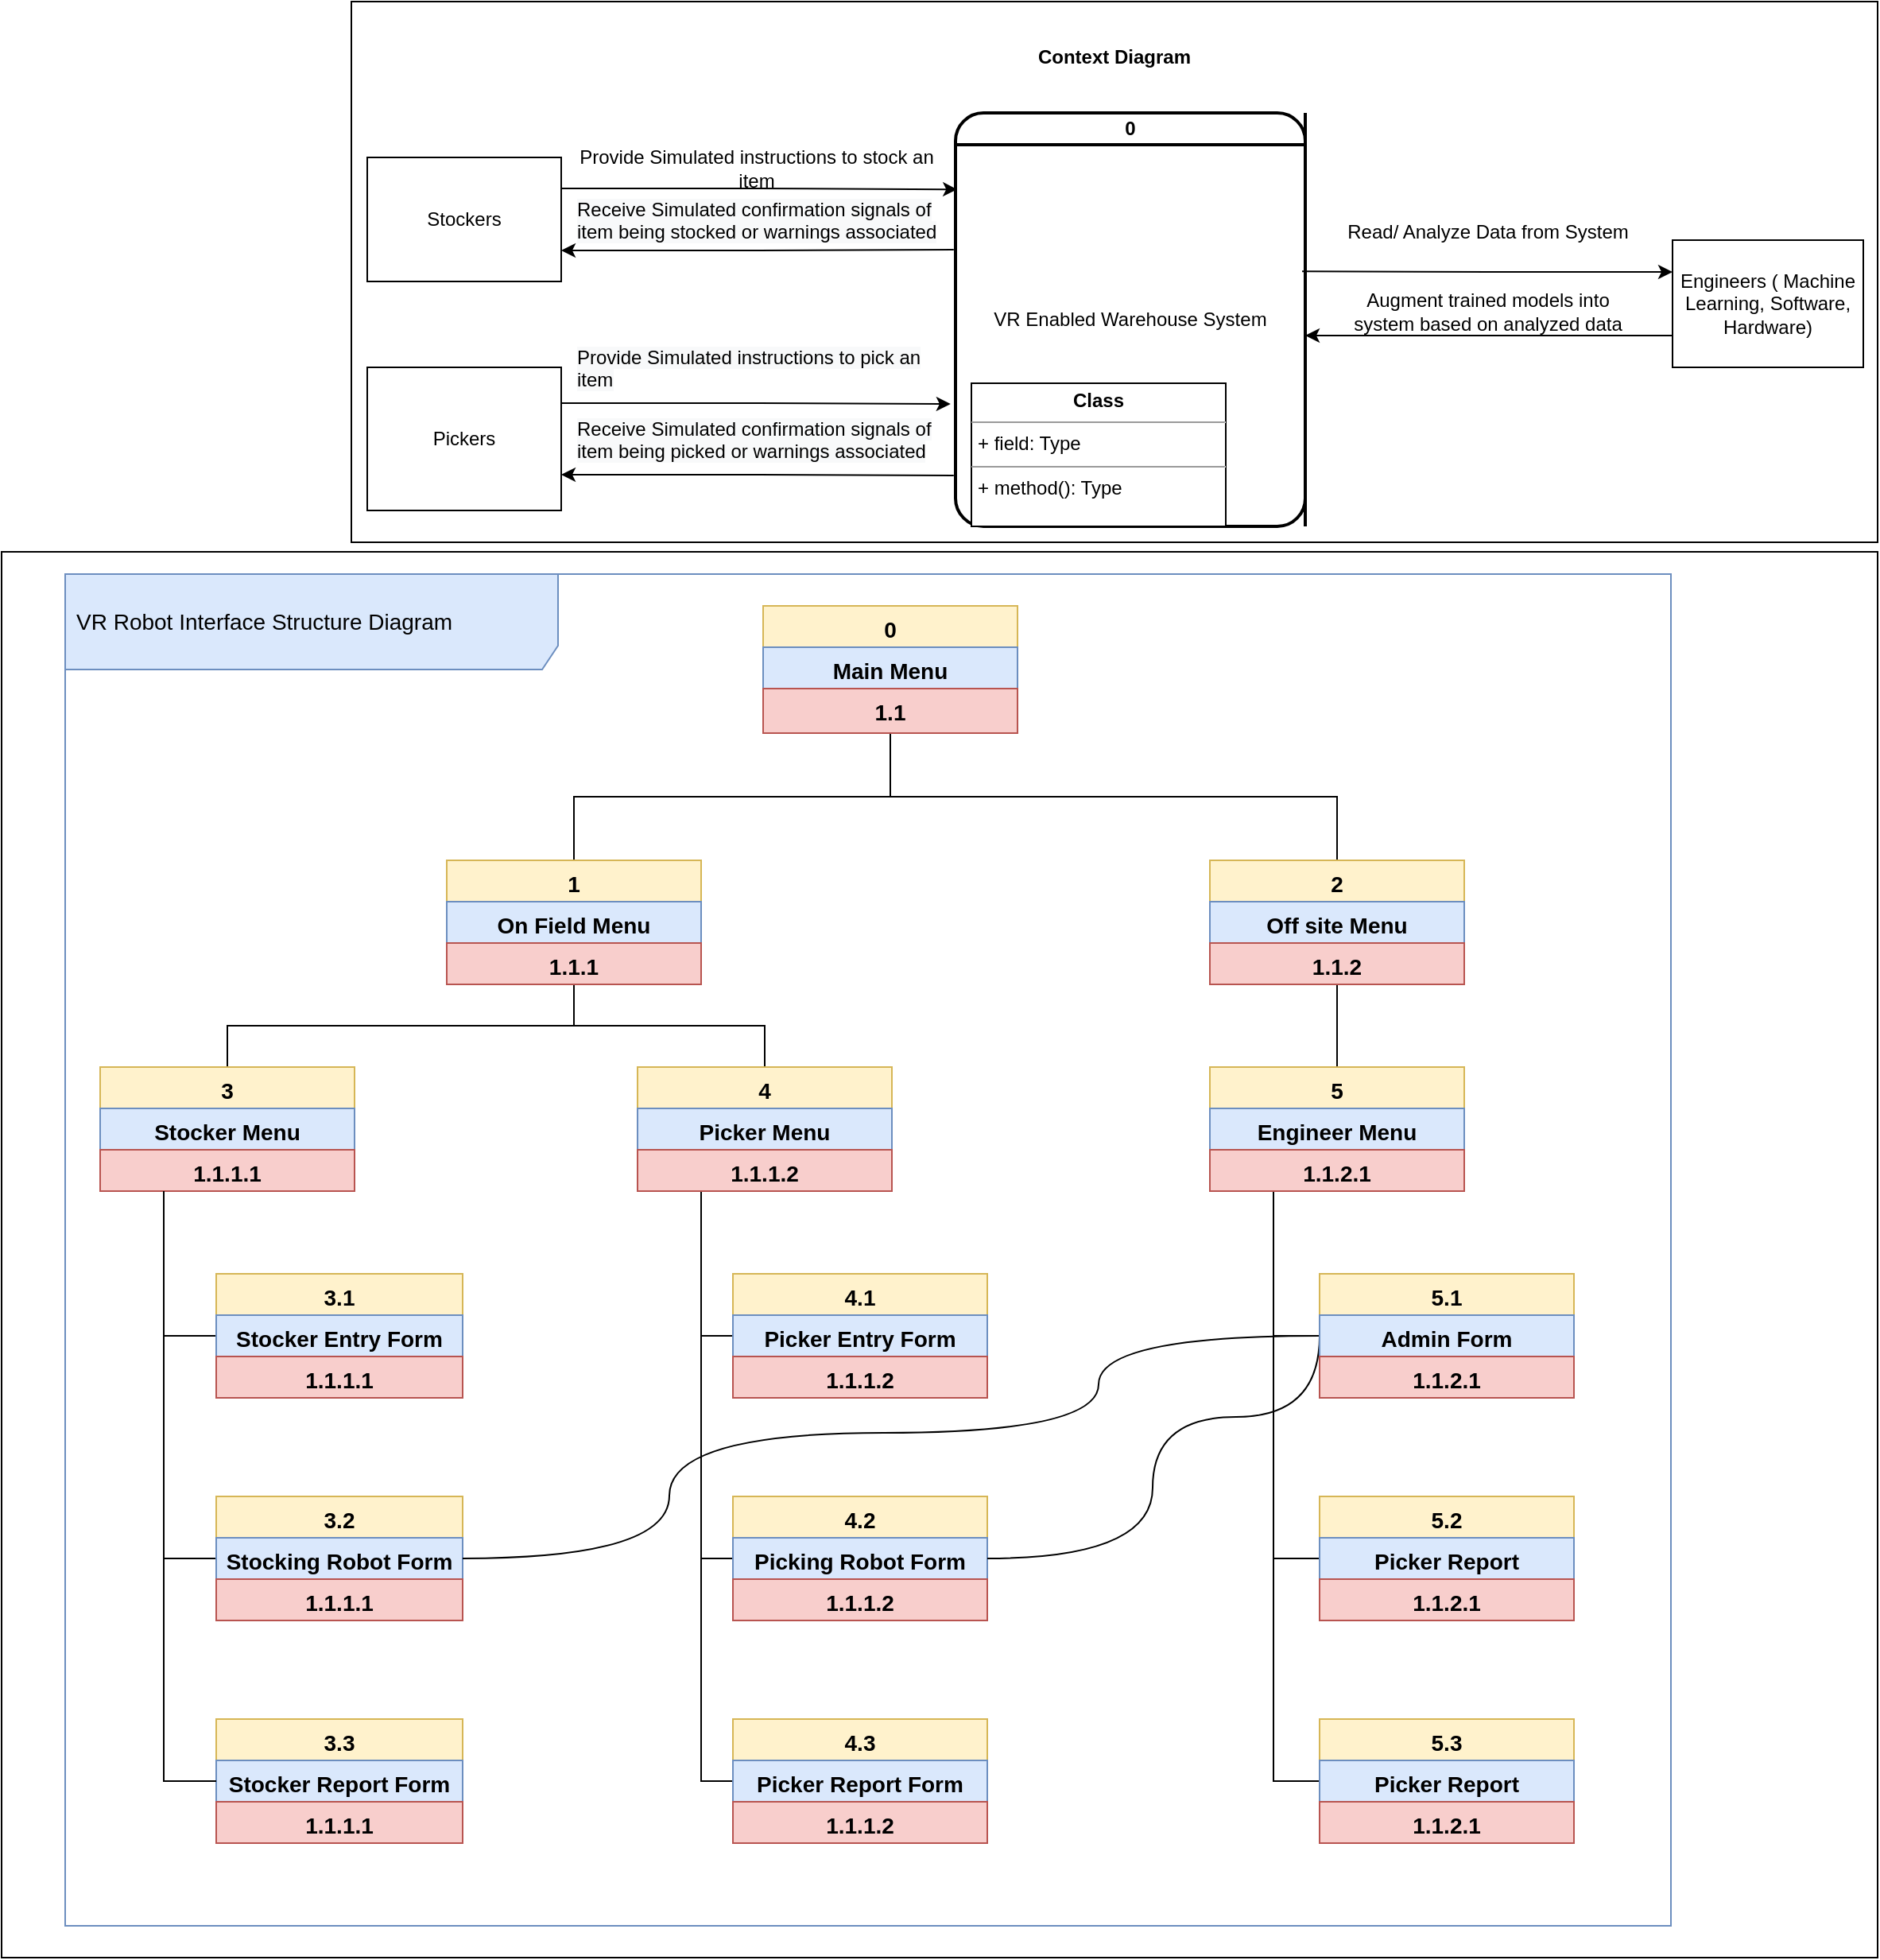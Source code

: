 <mxfile version="20.5.3" type="github"><diagram id="Y58feF9NiKn9q3jyGC69" name="Page-1"><mxGraphModel dx="1454" dy="860" grid="1" gridSize="10" guides="1" tooltips="1" connect="1" arrows="1" fold="1" page="1" pageScale="1" pageWidth="850" pageHeight="1100" math="0" shadow="0"><root><mxCell id="0"/><mxCell id="1" parent="0"/><mxCell id="AcUxxGzhD4Lp_wX5eq2R-103" value="" style="rounded=0;whiteSpace=wrap;html=1;shadow=0;sketch=0;fillStyle=solid;fontSize=14;" vertex="1" parent="1"><mxGeometry x="70" y="446" width="1180" height="884" as="geometry"/></mxCell><mxCell id="FPvvSAWPbxkB6_A0zDMT-31" value="" style="rounded=0;whiteSpace=wrap;html=1;" parent="1" vertex="1"><mxGeometry x="290" y="100" width="960" height="340" as="geometry"/></mxCell><mxCell id="FPvvSAWPbxkB6_A0zDMT-2" value="VR Enabled Warehouse System" style="shape=internalStorage;whiteSpace=wrap;html=1;dx=220;dy=20;rounded=1;arcSize=8;strokeWidth=2;" parent="1" vertex="1"><mxGeometry x="670" y="170" width="220" height="260" as="geometry"/></mxCell><mxCell id="FPvvSAWPbxkB6_A0zDMT-3" value="&lt;b&gt;0&lt;/b&gt;" style="text;html=1;strokeColor=none;fillColor=none;align=center;verticalAlign=middle;whiteSpace=wrap;rounded=0;" parent="1" vertex="1"><mxGeometry x="750" y="170" width="60" height="20" as="geometry"/></mxCell><mxCell id="FPvvSAWPbxkB6_A0zDMT-15" style="edgeStyle=orthogonalEdgeStyle;rounded=0;orthogonalLoop=1;jettySize=auto;html=1;exitX=1;exitY=0.25;exitDx=0;exitDy=0;entryX=0.005;entryY=0.185;entryDx=0;entryDy=0;entryPerimeter=0;" parent="1" source="FPvvSAWPbxkB6_A0zDMT-4" target="FPvvSAWPbxkB6_A0zDMT-2" edge="1"><mxGeometry relative="1" as="geometry"/></mxCell><mxCell id="FPvvSAWPbxkB6_A0zDMT-16" style="edgeStyle=orthogonalEdgeStyle;rounded=0;orthogonalLoop=1;jettySize=auto;html=1;exitX=1;exitY=0.75;exitDx=0;exitDy=0;entryX=-0.005;entryY=0.331;entryDx=0;entryDy=0;entryPerimeter=0;startArrow=classic;startFill=1;endArrow=none;endFill=0;" parent="1" source="FPvvSAWPbxkB6_A0zDMT-4" target="FPvvSAWPbxkB6_A0zDMT-2" edge="1"><mxGeometry relative="1" as="geometry"/></mxCell><mxCell id="FPvvSAWPbxkB6_A0zDMT-4" value="Stockers" style="rounded=0;whiteSpace=wrap;html=1;" parent="1" vertex="1"><mxGeometry x="300" y="198" width="122" height="78" as="geometry"/></mxCell><mxCell id="FPvvSAWPbxkB6_A0zDMT-17" style="edgeStyle=orthogonalEdgeStyle;rounded=0;orthogonalLoop=1;jettySize=auto;html=1;exitX=1;exitY=0.25;exitDx=0;exitDy=0;entryX=-0.014;entryY=0.704;entryDx=0;entryDy=0;entryPerimeter=0;" parent="1" source="FPvvSAWPbxkB6_A0zDMT-5" target="FPvvSAWPbxkB6_A0zDMT-2" edge="1"><mxGeometry relative="1" as="geometry"/></mxCell><mxCell id="FPvvSAWPbxkB6_A0zDMT-18" style="edgeStyle=orthogonalEdgeStyle;rounded=0;orthogonalLoop=1;jettySize=auto;html=1;exitX=1;exitY=0.75;exitDx=0;exitDy=0;entryX=-0.005;entryY=0.877;entryDx=0;entryDy=0;entryPerimeter=0;startArrow=classic;startFill=1;endArrow=none;endFill=0;" parent="1" source="FPvvSAWPbxkB6_A0zDMT-5" target="FPvvSAWPbxkB6_A0zDMT-2" edge="1"><mxGeometry relative="1" as="geometry"/></mxCell><mxCell id="FPvvSAWPbxkB6_A0zDMT-5" value="Pickers" style="rounded=0;whiteSpace=wrap;html=1;" parent="1" vertex="1"><mxGeometry x="300" y="330" width="122" height="90" as="geometry"/></mxCell><mxCell id="FPvvSAWPbxkB6_A0zDMT-19" style="edgeStyle=orthogonalEdgeStyle;rounded=0;orthogonalLoop=1;jettySize=auto;html=1;exitX=0;exitY=0.25;exitDx=0;exitDy=0;entryX=0.991;entryY=0.383;entryDx=0;entryDy=0;entryPerimeter=0;startArrow=classic;startFill=1;endArrow=none;endFill=0;" parent="1" source="FPvvSAWPbxkB6_A0zDMT-6" target="FPvvSAWPbxkB6_A0zDMT-2" edge="1"><mxGeometry relative="1" as="geometry"/></mxCell><mxCell id="FPvvSAWPbxkB6_A0zDMT-20" style="edgeStyle=orthogonalEdgeStyle;rounded=0;orthogonalLoop=1;jettySize=auto;html=1;exitX=0;exitY=0.75;exitDx=0;exitDy=0;startArrow=none;startFill=0;endArrow=classic;endFill=1;" parent="1" source="FPvvSAWPbxkB6_A0zDMT-6" edge="1"><mxGeometry relative="1" as="geometry"><mxPoint x="890" y="310" as="targetPoint"/></mxGeometry></mxCell><mxCell id="FPvvSAWPbxkB6_A0zDMT-6" value="Engineers ( Machine Learning, Software, Hardware)" style="rounded=0;whiteSpace=wrap;html=1;" parent="1" vertex="1"><mxGeometry x="1121" y="250" width="120" height="80" as="geometry"/></mxCell><mxCell id="FPvvSAWPbxkB6_A0zDMT-21" value="Provide Simulated instructions to stock an item" style="text;html=1;strokeColor=none;fillColor=none;align=center;verticalAlign=middle;whiteSpace=wrap;rounded=0;" parent="1" vertex="1"><mxGeometry x="420" y="190" width="250" height="30" as="geometry"/></mxCell><mxCell id="FPvvSAWPbxkB6_A0zDMT-24" value="&lt;meta charset=&quot;utf-8&quot;&gt;&lt;span style=&quot;color: rgb(0, 0, 0); font-family: helvetica; font-size: 12px; font-style: normal; font-weight: 400; letter-spacing: normal; text-align: center; text-indent: 0px; text-transform: none; word-spacing: 0px; background-color: rgb(248, 249, 250); display: inline; float: none;&quot;&gt;Receive Simulated confirmation signals of item being stocked or warnings associated&lt;/span&gt;" style="text;whiteSpace=wrap;html=1;" parent="1" vertex="1"><mxGeometry x="430" y="217" width="240" height="40" as="geometry"/></mxCell><mxCell id="FPvvSAWPbxkB6_A0zDMT-25" value="&lt;span style=&quot;color: rgb(0 , 0 , 0) ; font-family: &amp;#34;helvetica&amp;#34; ; font-size: 12px ; font-style: normal ; font-weight: 400 ; letter-spacing: normal ; text-align: center ; text-indent: 0px ; text-transform: none ; word-spacing: 0px ; background-color: rgb(248 , 249 , 250) ; display: inline ; float: none&quot;&gt;Provide Simulated instructions to pick an item&lt;/span&gt;" style="text;whiteSpace=wrap;html=1;" parent="1" vertex="1"><mxGeometry x="430" y="310" width="230" height="30" as="geometry"/></mxCell><mxCell id="FPvvSAWPbxkB6_A0zDMT-26" value="&lt;span style=&quot;color: rgb(0 , 0 , 0) ; font-family: &amp;#34;helvetica&amp;#34; ; font-size: 12px ; font-style: normal ; font-weight: 400 ; letter-spacing: normal ; text-align: center ; text-indent: 0px ; text-transform: none ; word-spacing: 0px ; background-color: rgb(248 , 249 , 250) ; display: inline ; float: none&quot;&gt;Receive Simulated confirmation signals of item being picked or warnings associated&lt;/span&gt;" style="text;whiteSpace=wrap;html=1;" parent="1" vertex="1"><mxGeometry x="430" y="355" width="240" height="40" as="geometry"/></mxCell><mxCell id="FPvvSAWPbxkB6_A0zDMT-27" value="Read/ Analyze Data from System" style="text;html=1;strokeColor=none;fillColor=none;align=center;verticalAlign=middle;whiteSpace=wrap;rounded=0;" parent="1" vertex="1"><mxGeometry x="900" y="230" width="210" height="30" as="geometry"/></mxCell><mxCell id="FPvvSAWPbxkB6_A0zDMT-30" value="&lt;span&gt;Augment trained models into system based on analyzed data&lt;/span&gt;" style="text;html=1;strokeColor=none;fillColor=none;align=center;verticalAlign=middle;whiteSpace=wrap;rounded=0;" parent="1" vertex="1"><mxGeometry x="910" y="280" width="190" height="30" as="geometry"/></mxCell><mxCell id="FPvvSAWPbxkB6_A0zDMT-32" value="&lt;b&gt;Context Diagram&lt;/b&gt;" style="text;html=1;strokeColor=none;fillColor=none;align=center;verticalAlign=middle;whiteSpace=wrap;rounded=0;" parent="1" vertex="1"><mxGeometry x="705" y="120" width="130" height="30" as="geometry"/></mxCell><mxCell id="AcUxxGzhD4Lp_wX5eq2R-2" value="&lt;p style=&quot;margin:0px;margin-top:4px;text-align:center;&quot;&gt;&lt;b&gt;Class&lt;/b&gt;&lt;/p&gt;&lt;hr size=&quot;1&quot;/&gt;&lt;p style=&quot;margin:0px;margin-left:4px;&quot;&gt;+ field: Type&lt;/p&gt;&lt;hr size=&quot;1&quot;/&gt;&lt;p style=&quot;margin:0px;margin-left:4px;&quot;&gt;+ method(): Type&lt;/p&gt;" style="verticalAlign=top;align=left;overflow=fill;fontSize=12;fontFamily=Helvetica;html=1;" vertex="1" parent="1"><mxGeometry x="680" y="340" width="160" height="90" as="geometry"/></mxCell><mxCell id="AcUxxGzhD4Lp_wX5eq2R-55" style="edgeStyle=orthogonalEdgeStyle;rounded=0;orthogonalLoop=1;jettySize=auto;html=1;exitX=0.5;exitY=1;exitDx=0;exitDy=0;entryX=0.5;entryY=0;entryDx=0;entryDy=0;fontSize=14;endArrow=none;endFill=0;" edge="1" parent="1" source="AcUxxGzhD4Lp_wX5eq2R-26" target="AcUxxGzhD4Lp_wX5eq2R-39"><mxGeometry relative="1" as="geometry"/></mxCell><mxCell id="AcUxxGzhD4Lp_wX5eq2R-56" style="edgeStyle=orthogonalEdgeStyle;rounded=0;orthogonalLoop=1;jettySize=auto;html=1;exitX=0.5;exitY=1;exitDx=0;exitDy=0;entryX=0.5;entryY=0;entryDx=0;entryDy=0;fontSize=14;endArrow=none;endFill=0;" edge="1" parent="1" source="AcUxxGzhD4Lp_wX5eq2R-26" target="AcUxxGzhD4Lp_wX5eq2R-36"><mxGeometry relative="1" as="geometry"/></mxCell><mxCell id="AcUxxGzhD4Lp_wX5eq2R-26" value="0" style="swimlane;fontStyle=1;align=center;verticalAlign=top;childLayout=stackLayout;horizontal=1;startSize=26;horizontalStack=0;resizeParent=1;resizeParentMax=0;resizeLast=0;collapsible=1;marginBottom=0;fontSize=14;fillColor=#fff2cc;strokeColor=#d6b656;" vertex="1" parent="1"><mxGeometry x="549" y="480" width="160" height="80" as="geometry"/></mxCell><mxCell id="AcUxxGzhD4Lp_wX5eq2R-27" value="Main Menu" style="text;strokeColor=#6c8ebf;fillColor=#dae8fc;align=center;verticalAlign=top;spacingLeft=4;spacingRight=4;overflow=hidden;rotatable=0;points=[[0,0.5],[1,0.5]];portConstraint=eastwest;fontSize=14;fontStyle=1" vertex="1" parent="AcUxxGzhD4Lp_wX5eq2R-26"><mxGeometry y="26" width="160" height="26" as="geometry"/></mxCell><mxCell id="AcUxxGzhD4Lp_wX5eq2R-29" value="1.1" style="text;strokeColor=#b85450;fillColor=#f8cecc;align=center;verticalAlign=top;spacingLeft=4;spacingRight=4;overflow=hidden;rotatable=0;points=[[0,0.5],[1,0.5]];portConstraint=eastwest;fontSize=14;fontStyle=1" vertex="1" parent="AcUxxGzhD4Lp_wX5eq2R-26"><mxGeometry y="52" width="160" height="28" as="geometry"/></mxCell><mxCell id="AcUxxGzhD4Lp_wX5eq2R-59" style="edgeStyle=orthogonalEdgeStyle;rounded=0;orthogonalLoop=1;jettySize=auto;html=1;exitX=0.5;exitY=1;exitDx=0;exitDy=0;fontSize=14;endArrow=none;endFill=0;" edge="1" parent="1" source="AcUxxGzhD4Lp_wX5eq2R-36" target="AcUxxGzhD4Lp_wX5eq2R-52"><mxGeometry relative="1" as="geometry"/></mxCell><mxCell id="AcUxxGzhD4Lp_wX5eq2R-36" value="2" style="swimlane;fontStyle=1;align=center;verticalAlign=top;childLayout=stackLayout;horizontal=1;startSize=26;horizontalStack=0;resizeParent=1;resizeParentMax=0;resizeLast=0;collapsible=1;marginBottom=0;fontSize=14;fillColor=#fff2cc;strokeColor=#d6b656;" vertex="1" parent="1"><mxGeometry x="830" y="640" width="160" height="78" as="geometry"/></mxCell><mxCell id="AcUxxGzhD4Lp_wX5eq2R-37" value="Off site Menu" style="text;strokeColor=#6c8ebf;fillColor=#dae8fc;align=center;verticalAlign=top;spacingLeft=4;spacingRight=4;overflow=hidden;rotatable=0;points=[[0,0.5],[1,0.5]];portConstraint=eastwest;fontSize=14;fontStyle=1" vertex="1" parent="AcUxxGzhD4Lp_wX5eq2R-36"><mxGeometry y="26" width="160" height="26" as="geometry"/></mxCell><mxCell id="AcUxxGzhD4Lp_wX5eq2R-38" value="1.1.2" style="text;strokeColor=#b85450;fillColor=#f8cecc;align=center;verticalAlign=top;spacingLeft=4;spacingRight=4;overflow=hidden;rotatable=0;points=[[0,0.5],[1,0.5]];portConstraint=eastwest;fontSize=14;fontStyle=1" vertex="1" parent="AcUxxGzhD4Lp_wX5eq2R-36"><mxGeometry y="52" width="160" height="26" as="geometry"/></mxCell><mxCell id="AcUxxGzhD4Lp_wX5eq2R-57" style="edgeStyle=orthogonalEdgeStyle;rounded=0;orthogonalLoop=1;jettySize=auto;html=1;exitX=0.5;exitY=1;exitDx=0;exitDy=0;entryX=0.5;entryY=0;entryDx=0;entryDy=0;fontSize=14;endArrow=none;endFill=0;" edge="1" parent="1" source="AcUxxGzhD4Lp_wX5eq2R-39" target="AcUxxGzhD4Lp_wX5eq2R-45"><mxGeometry relative="1" as="geometry"/></mxCell><mxCell id="AcUxxGzhD4Lp_wX5eq2R-58" style="edgeStyle=orthogonalEdgeStyle;rounded=0;orthogonalLoop=1;jettySize=auto;html=1;exitX=0.5;exitY=1;exitDx=0;exitDy=0;entryX=0.5;entryY=0;entryDx=0;entryDy=0;fontSize=14;endArrow=none;endFill=0;" edge="1" parent="1" source="AcUxxGzhD4Lp_wX5eq2R-39" target="AcUxxGzhD4Lp_wX5eq2R-49"><mxGeometry relative="1" as="geometry"/></mxCell><mxCell id="AcUxxGzhD4Lp_wX5eq2R-39" value="1" style="swimlane;fontStyle=1;align=center;verticalAlign=top;childLayout=stackLayout;horizontal=1;startSize=26;horizontalStack=0;resizeParent=1;resizeParentMax=0;resizeLast=0;collapsible=1;marginBottom=0;fontSize=14;fillColor=#fff2cc;strokeColor=#d6b656;" vertex="1" parent="1"><mxGeometry x="350" y="640" width="160" height="78" as="geometry"/></mxCell><mxCell id="AcUxxGzhD4Lp_wX5eq2R-40" value="On Field Menu" style="text;strokeColor=#6c8ebf;fillColor=#dae8fc;align=center;verticalAlign=top;spacingLeft=4;spacingRight=4;overflow=hidden;rotatable=0;points=[[0,0.5],[1,0.5]];portConstraint=eastwest;fontSize=14;fontStyle=1" vertex="1" parent="AcUxxGzhD4Lp_wX5eq2R-39"><mxGeometry y="26" width="160" height="26" as="geometry"/></mxCell><mxCell id="AcUxxGzhD4Lp_wX5eq2R-41" value="1.1.1" style="text;strokeColor=#b85450;fillColor=#f8cecc;align=center;verticalAlign=top;spacingLeft=4;spacingRight=4;overflow=hidden;rotatable=0;points=[[0,0.5],[1,0.5]];portConstraint=eastwest;fontSize=14;fontStyle=1" vertex="1" parent="AcUxxGzhD4Lp_wX5eq2R-39"><mxGeometry y="52" width="160" height="26" as="geometry"/></mxCell><mxCell id="AcUxxGzhD4Lp_wX5eq2R-81" style="edgeStyle=orthogonalEdgeStyle;rounded=0;orthogonalLoop=1;jettySize=auto;html=1;exitX=0.25;exitY=1;exitDx=0;exitDy=0;entryX=0;entryY=0.5;entryDx=0;entryDy=0;fontSize=14;endArrow=none;endFill=0;" edge="1" parent="1" source="AcUxxGzhD4Lp_wX5eq2R-45" target="AcUxxGzhD4Lp_wX5eq2R-61"><mxGeometry relative="1" as="geometry"/></mxCell><mxCell id="AcUxxGzhD4Lp_wX5eq2R-83" style="edgeStyle=orthogonalEdgeStyle;rounded=0;orthogonalLoop=1;jettySize=auto;html=1;exitX=0.25;exitY=1;exitDx=0;exitDy=0;entryX=0;entryY=0.5;entryDx=0;entryDy=0;fontSize=14;endArrow=none;endFill=0;" edge="1" parent="1" source="AcUxxGzhD4Lp_wX5eq2R-45" target="AcUxxGzhD4Lp_wX5eq2R-64"><mxGeometry relative="1" as="geometry"/></mxCell><mxCell id="AcUxxGzhD4Lp_wX5eq2R-45" value="3" style="swimlane;fontStyle=1;align=center;verticalAlign=top;childLayout=stackLayout;horizontal=1;startSize=26;horizontalStack=0;resizeParent=1;resizeParentMax=0;resizeLast=0;collapsible=1;marginBottom=0;fontSize=14;fillColor=#fff2cc;strokeColor=#d6b656;" vertex="1" parent="1"><mxGeometry x="132" y="770" width="160" height="78" as="geometry"/></mxCell><mxCell id="AcUxxGzhD4Lp_wX5eq2R-46" value="Stocker Menu" style="text;strokeColor=#6c8ebf;fillColor=#dae8fc;align=center;verticalAlign=top;spacingLeft=4;spacingRight=4;overflow=hidden;rotatable=0;points=[[0,0.5],[1,0.5]];portConstraint=eastwest;fontSize=14;fontStyle=1" vertex="1" parent="AcUxxGzhD4Lp_wX5eq2R-45"><mxGeometry y="26" width="160" height="26" as="geometry"/></mxCell><mxCell id="AcUxxGzhD4Lp_wX5eq2R-47" value="1.1.1.1" style="text;strokeColor=#b85450;fillColor=#f8cecc;align=center;verticalAlign=top;spacingLeft=4;spacingRight=4;overflow=hidden;rotatable=0;points=[[0,0.5],[1,0.5]];portConstraint=eastwest;fontSize=14;fontStyle=1" vertex="1" parent="AcUxxGzhD4Lp_wX5eq2R-45"><mxGeometry y="52" width="160" height="26" as="geometry"/></mxCell><mxCell id="AcUxxGzhD4Lp_wX5eq2R-84" style="edgeStyle=orthogonalEdgeStyle;rounded=0;orthogonalLoop=1;jettySize=auto;html=1;exitX=0.25;exitY=1;exitDx=0;exitDy=0;entryX=0;entryY=0.5;entryDx=0;entryDy=0;fontSize=14;endArrow=none;endFill=0;" edge="1" parent="1" source="AcUxxGzhD4Lp_wX5eq2R-49" target="AcUxxGzhD4Lp_wX5eq2R-73"><mxGeometry relative="1" as="geometry"/></mxCell><mxCell id="AcUxxGzhD4Lp_wX5eq2R-85" style="edgeStyle=orthogonalEdgeStyle;rounded=0;orthogonalLoop=1;jettySize=auto;html=1;exitX=0.25;exitY=1;exitDx=0;exitDy=0;entryX=0;entryY=0.5;entryDx=0;entryDy=0;fontSize=14;endArrow=none;endFill=0;" edge="1" parent="1" source="AcUxxGzhD4Lp_wX5eq2R-49" target="AcUxxGzhD4Lp_wX5eq2R-75"><mxGeometry relative="1" as="geometry"/></mxCell><mxCell id="AcUxxGzhD4Lp_wX5eq2R-86" style="edgeStyle=orthogonalEdgeStyle;rounded=0;orthogonalLoop=1;jettySize=auto;html=1;exitX=0.25;exitY=1;exitDx=0;exitDy=0;entryX=0;entryY=0.5;entryDx=0;entryDy=0;fontSize=14;endArrow=none;endFill=0;" edge="1" parent="1" source="AcUxxGzhD4Lp_wX5eq2R-49" target="AcUxxGzhD4Lp_wX5eq2R-79"><mxGeometry relative="1" as="geometry"/></mxCell><mxCell id="AcUxxGzhD4Lp_wX5eq2R-49" value="4" style="swimlane;fontStyle=1;align=center;verticalAlign=top;childLayout=stackLayout;horizontal=1;startSize=26;horizontalStack=0;resizeParent=1;resizeParentMax=0;resizeLast=0;collapsible=1;marginBottom=0;fontSize=14;fillColor=#fff2cc;strokeColor=#d6b656;" vertex="1" parent="1"><mxGeometry x="470" y="770" width="160" height="78" as="geometry"/></mxCell><mxCell id="AcUxxGzhD4Lp_wX5eq2R-50" value="Picker Menu" style="text;strokeColor=#6c8ebf;fillColor=#dae8fc;align=center;verticalAlign=top;spacingLeft=4;spacingRight=4;overflow=hidden;rotatable=0;points=[[0,0.5],[1,0.5]];portConstraint=eastwest;fontSize=14;fontStyle=1" vertex="1" parent="AcUxxGzhD4Lp_wX5eq2R-49"><mxGeometry y="26" width="160" height="26" as="geometry"/></mxCell><mxCell id="AcUxxGzhD4Lp_wX5eq2R-51" value="1.1.1.2" style="text;strokeColor=#b85450;fillColor=#f8cecc;align=center;verticalAlign=top;spacingLeft=4;spacingRight=4;overflow=hidden;rotatable=0;points=[[0,0.5],[1,0.5]];portConstraint=eastwest;fontSize=14;fontStyle=1" vertex="1" parent="AcUxxGzhD4Lp_wX5eq2R-49"><mxGeometry y="52" width="160" height="26" as="geometry"/></mxCell><mxCell id="AcUxxGzhD4Lp_wX5eq2R-96" style="edgeStyle=orthogonalEdgeStyle;rounded=0;orthogonalLoop=1;jettySize=auto;html=1;exitX=0.25;exitY=1;exitDx=0;exitDy=0;entryX=0;entryY=0.5;entryDx=0;entryDy=0;fontSize=14;endArrow=none;endFill=0;" edge="1" parent="1" source="AcUxxGzhD4Lp_wX5eq2R-52" target="AcUxxGzhD4Lp_wX5eq2R-87"><mxGeometry relative="1" as="geometry"/></mxCell><mxCell id="AcUxxGzhD4Lp_wX5eq2R-97" style="edgeStyle=orthogonalEdgeStyle;rounded=0;orthogonalLoop=1;jettySize=auto;html=1;exitX=0.25;exitY=1;exitDx=0;exitDy=0;entryX=0;entryY=0.5;entryDx=0;entryDy=0;fontSize=14;endArrow=none;endFill=0;" edge="1" parent="1" source="AcUxxGzhD4Lp_wX5eq2R-52" target="AcUxxGzhD4Lp_wX5eq2R-90"><mxGeometry relative="1" as="geometry"/></mxCell><mxCell id="AcUxxGzhD4Lp_wX5eq2R-98" style="edgeStyle=orthogonalEdgeStyle;rounded=0;orthogonalLoop=1;jettySize=auto;html=1;exitX=0.25;exitY=1;exitDx=0;exitDy=0;entryX=0;entryY=0.5;entryDx=0;entryDy=0;fontSize=14;endArrow=none;endFill=0;" edge="1" parent="1" source="AcUxxGzhD4Lp_wX5eq2R-52" target="AcUxxGzhD4Lp_wX5eq2R-93"><mxGeometry relative="1" as="geometry"/></mxCell><mxCell id="AcUxxGzhD4Lp_wX5eq2R-52" value="5" style="swimlane;fontStyle=1;align=center;verticalAlign=top;childLayout=stackLayout;horizontal=1;startSize=26;horizontalStack=0;resizeParent=1;resizeParentMax=0;resizeLast=0;collapsible=1;marginBottom=0;fontSize=14;fillColor=#fff2cc;strokeColor=#d6b656;" vertex="1" parent="1"><mxGeometry x="830" y="770" width="160" height="78" as="geometry"/></mxCell><mxCell id="AcUxxGzhD4Lp_wX5eq2R-53" value="Engineer Menu" style="text;strokeColor=#6c8ebf;fillColor=#dae8fc;align=center;verticalAlign=top;spacingLeft=4;spacingRight=4;overflow=hidden;rotatable=0;points=[[0,0.5],[1,0.5]];portConstraint=eastwest;fontSize=14;fontStyle=1" vertex="1" parent="AcUxxGzhD4Lp_wX5eq2R-52"><mxGeometry y="26" width="160" height="26" as="geometry"/></mxCell><mxCell id="AcUxxGzhD4Lp_wX5eq2R-54" value="1.1.2.1" style="text;strokeColor=#b85450;fillColor=#f8cecc;align=center;verticalAlign=top;spacingLeft=4;spacingRight=4;overflow=hidden;rotatable=0;points=[[0,0.5],[1,0.5]];portConstraint=eastwest;fontSize=14;fontStyle=1" vertex="1" parent="AcUxxGzhD4Lp_wX5eq2R-52"><mxGeometry y="52" width="160" height="26" as="geometry"/></mxCell><mxCell id="AcUxxGzhD4Lp_wX5eq2R-60" value="3.1" style="swimlane;fontStyle=1;align=center;verticalAlign=top;childLayout=stackLayout;horizontal=1;startSize=26;horizontalStack=0;resizeParent=1;resizeParentMax=0;resizeLast=0;collapsible=1;marginBottom=0;fontSize=14;fillColor=#fff2cc;strokeColor=#d6b656;" vertex="1" parent="1"><mxGeometry x="205" y="900" width="155" height="78" as="geometry"/></mxCell><mxCell id="AcUxxGzhD4Lp_wX5eq2R-61" value="Stocker Entry Form" style="text;strokeColor=#6c8ebf;fillColor=#dae8fc;align=center;verticalAlign=top;spacingLeft=4;spacingRight=4;overflow=hidden;rotatable=0;points=[[0,0.5],[1,0.5]];portConstraint=eastwest;fontSize=14;fontStyle=1" vertex="1" parent="AcUxxGzhD4Lp_wX5eq2R-60"><mxGeometry y="26" width="155" height="26" as="geometry"/></mxCell><mxCell id="AcUxxGzhD4Lp_wX5eq2R-62" value="1.1.1.1" style="text;strokeColor=#b85450;fillColor=#f8cecc;align=center;verticalAlign=top;spacingLeft=4;spacingRight=4;overflow=hidden;rotatable=0;points=[[0,0.5],[1,0.5]];portConstraint=eastwest;fontSize=14;fontStyle=1" vertex="1" parent="AcUxxGzhD4Lp_wX5eq2R-60"><mxGeometry y="52" width="155" height="26" as="geometry"/></mxCell><mxCell id="AcUxxGzhD4Lp_wX5eq2R-63" value="3.2" style="swimlane;fontStyle=1;align=center;verticalAlign=top;childLayout=stackLayout;horizontal=1;startSize=26;horizontalStack=0;resizeParent=1;resizeParentMax=0;resizeLast=0;collapsible=1;marginBottom=0;fontSize=14;fillColor=#fff2cc;strokeColor=#d6b656;" vertex="1" parent="1"><mxGeometry x="205" y="1040" width="155" height="78" as="geometry"/></mxCell><mxCell id="AcUxxGzhD4Lp_wX5eq2R-64" value="Stocking Robot Form" style="text;strokeColor=#6c8ebf;fillColor=#dae8fc;align=center;verticalAlign=top;spacingLeft=4;spacingRight=4;overflow=hidden;rotatable=0;points=[[0,0.5],[1,0.5]];portConstraint=eastwest;fontSize=14;fontStyle=1" vertex="1" parent="AcUxxGzhD4Lp_wX5eq2R-63"><mxGeometry y="26" width="155" height="26" as="geometry"/></mxCell><mxCell id="AcUxxGzhD4Lp_wX5eq2R-65" value="1.1.1.1" style="text;strokeColor=#b85450;fillColor=#f8cecc;align=center;verticalAlign=top;spacingLeft=4;spacingRight=4;overflow=hidden;rotatable=0;points=[[0,0.5],[1,0.5]];portConstraint=eastwest;fontSize=14;fontStyle=1" vertex="1" parent="AcUxxGzhD4Lp_wX5eq2R-63"><mxGeometry y="52" width="155" height="26" as="geometry"/></mxCell><mxCell id="AcUxxGzhD4Lp_wX5eq2R-66" value="3.3" style="swimlane;fontStyle=1;align=center;verticalAlign=top;childLayout=stackLayout;horizontal=1;startSize=26;horizontalStack=0;resizeParent=1;resizeParentMax=0;resizeLast=0;collapsible=1;marginBottom=0;fontSize=14;fillColor=#fff2cc;strokeColor=#d6b656;" vertex="1" parent="1"><mxGeometry x="205" y="1180" width="155" height="78" as="geometry"/></mxCell><mxCell id="AcUxxGzhD4Lp_wX5eq2R-67" value="Stocker Report Form" style="text;strokeColor=#6c8ebf;fillColor=#dae8fc;align=center;verticalAlign=top;spacingLeft=4;spacingRight=4;overflow=hidden;rotatable=0;points=[[0,0.5],[1,0.5]];portConstraint=eastwest;fontSize=14;fontStyle=1" vertex="1" parent="AcUxxGzhD4Lp_wX5eq2R-66"><mxGeometry y="26" width="155" height="26" as="geometry"/></mxCell><mxCell id="AcUxxGzhD4Lp_wX5eq2R-68" value="1.1.1.1" style="text;strokeColor=#b85450;fillColor=#f8cecc;align=center;verticalAlign=top;spacingLeft=4;spacingRight=4;overflow=hidden;rotatable=0;points=[[0,0.5],[1,0.5]];portConstraint=eastwest;fontSize=14;fontStyle=1" vertex="1" parent="AcUxxGzhD4Lp_wX5eq2R-66"><mxGeometry y="52" width="155" height="26" as="geometry"/></mxCell><mxCell id="AcUxxGzhD4Lp_wX5eq2R-71" style="edgeStyle=orthogonalEdgeStyle;rounded=0;orthogonalLoop=1;jettySize=auto;html=1;exitX=0.25;exitY=1;exitDx=0;exitDy=0;entryX=0;entryY=0.5;entryDx=0;entryDy=0;fontSize=14;endArrow=none;endFill=0;" edge="1" parent="1" source="AcUxxGzhD4Lp_wX5eq2R-45" target="AcUxxGzhD4Lp_wX5eq2R-67"><mxGeometry relative="1" as="geometry"/></mxCell><mxCell id="AcUxxGzhD4Lp_wX5eq2R-72" value="4.1" style="swimlane;fontStyle=1;align=center;verticalAlign=top;childLayout=stackLayout;horizontal=1;startSize=26;horizontalStack=0;resizeParent=1;resizeParentMax=0;resizeLast=0;collapsible=1;marginBottom=0;fontSize=14;fillColor=#fff2cc;strokeColor=#d6b656;" vertex="1" parent="1"><mxGeometry x="530" y="900" width="160" height="78" as="geometry"/></mxCell><mxCell id="AcUxxGzhD4Lp_wX5eq2R-73" value="Picker Entry Form" style="text;strokeColor=#6c8ebf;fillColor=#dae8fc;align=center;verticalAlign=top;spacingLeft=4;spacingRight=4;overflow=hidden;rotatable=0;points=[[0,0.5],[1,0.5]];portConstraint=eastwest;fontSize=14;fontStyle=1" vertex="1" parent="AcUxxGzhD4Lp_wX5eq2R-72"><mxGeometry y="26" width="160" height="26" as="geometry"/></mxCell><mxCell id="AcUxxGzhD4Lp_wX5eq2R-74" value="1.1.1.2" style="text;strokeColor=#b85450;fillColor=#f8cecc;align=center;verticalAlign=top;spacingLeft=4;spacingRight=4;overflow=hidden;rotatable=0;points=[[0,0.5],[1,0.5]];portConstraint=eastwest;fontSize=14;fontStyle=1" vertex="1" parent="AcUxxGzhD4Lp_wX5eq2R-72"><mxGeometry y="52" width="160" height="26" as="geometry"/></mxCell><mxCell id="AcUxxGzhD4Lp_wX5eq2R-75" value="4.2" style="swimlane;fontStyle=1;align=center;verticalAlign=top;childLayout=stackLayout;horizontal=1;startSize=26;horizontalStack=0;resizeParent=1;resizeParentMax=0;resizeLast=0;collapsible=1;marginBottom=0;fontSize=14;fillColor=#fff2cc;strokeColor=#d6b656;" vertex="1" parent="1"><mxGeometry x="530" y="1040" width="160" height="78" as="geometry"/></mxCell><mxCell id="AcUxxGzhD4Lp_wX5eq2R-76" value="Picking Robot Form" style="text;strokeColor=#6c8ebf;fillColor=#dae8fc;align=center;verticalAlign=top;spacingLeft=4;spacingRight=4;overflow=hidden;rotatable=0;points=[[0,0.5],[1,0.5]];portConstraint=eastwest;fontSize=14;fontStyle=1" vertex="1" parent="AcUxxGzhD4Lp_wX5eq2R-75"><mxGeometry y="26" width="160" height="26" as="geometry"/></mxCell><mxCell id="AcUxxGzhD4Lp_wX5eq2R-77" value="1.1.1.2" style="text;strokeColor=#b85450;fillColor=#f8cecc;align=center;verticalAlign=top;spacingLeft=4;spacingRight=4;overflow=hidden;rotatable=0;points=[[0,0.5],[1,0.5]];portConstraint=eastwest;fontSize=14;fontStyle=1" vertex="1" parent="AcUxxGzhD4Lp_wX5eq2R-75"><mxGeometry y="52" width="160" height="26" as="geometry"/></mxCell><mxCell id="AcUxxGzhD4Lp_wX5eq2R-78" value="4.3" style="swimlane;fontStyle=1;align=center;verticalAlign=top;childLayout=stackLayout;horizontal=1;startSize=26;horizontalStack=0;resizeParent=1;resizeParentMax=0;resizeLast=0;collapsible=1;marginBottom=0;fontSize=14;fillColor=#fff2cc;strokeColor=#d6b656;" vertex="1" parent="1"><mxGeometry x="530" y="1180" width="160" height="78" as="geometry"/></mxCell><mxCell id="AcUxxGzhD4Lp_wX5eq2R-79" value="Picker Report Form" style="text;strokeColor=#6c8ebf;fillColor=#dae8fc;align=center;verticalAlign=top;spacingLeft=4;spacingRight=4;overflow=hidden;rotatable=0;points=[[0,0.5],[1,0.5]];portConstraint=eastwest;fontSize=14;fontStyle=1" vertex="1" parent="AcUxxGzhD4Lp_wX5eq2R-78"><mxGeometry y="26" width="160" height="26" as="geometry"/></mxCell><mxCell id="AcUxxGzhD4Lp_wX5eq2R-80" value="1.1.1.2" style="text;strokeColor=#b85450;fillColor=#f8cecc;align=center;verticalAlign=top;spacingLeft=4;spacingRight=4;overflow=hidden;rotatable=0;points=[[0,0.5],[1,0.5]];portConstraint=eastwest;fontSize=14;fontStyle=1" vertex="1" parent="AcUxxGzhD4Lp_wX5eq2R-78"><mxGeometry y="52" width="160" height="26" as="geometry"/></mxCell><mxCell id="AcUxxGzhD4Lp_wX5eq2R-99" style="edgeStyle=orthogonalEdgeStyle;orthogonalLoop=1;jettySize=auto;html=1;exitX=0;exitY=0.5;exitDx=0;exitDy=0;fontSize=14;endArrow=none;endFill=0;curved=1;" edge="1" parent="1" source="AcUxxGzhD4Lp_wX5eq2R-87" target="AcUxxGzhD4Lp_wX5eq2R-64"><mxGeometry relative="1" as="geometry"><Array as="points"><mxPoint x="760" y="939"/><mxPoint x="760" y="1000"/><mxPoint x="490" y="1000"/><mxPoint x="490" y="1079"/></Array></mxGeometry></mxCell><mxCell id="AcUxxGzhD4Lp_wX5eq2R-100" style="edgeStyle=orthogonalEdgeStyle;curved=1;orthogonalLoop=1;jettySize=auto;html=1;exitX=0;exitY=0.5;exitDx=0;exitDy=0;entryX=1;entryY=0.5;entryDx=0;entryDy=0;fontSize=14;endArrow=none;endFill=0;" edge="1" parent="1" source="AcUxxGzhD4Lp_wX5eq2R-87" target="AcUxxGzhD4Lp_wX5eq2R-75"><mxGeometry relative="1" as="geometry"><Array as="points"><mxPoint x="899" y="990"/><mxPoint x="794" y="990"/><mxPoint x="794" y="1079"/></Array></mxGeometry></mxCell><mxCell id="AcUxxGzhD4Lp_wX5eq2R-87" value="5.1" style="swimlane;fontStyle=1;align=center;verticalAlign=top;childLayout=stackLayout;horizontal=1;startSize=26;horizontalStack=0;resizeParent=1;resizeParentMax=0;resizeLast=0;collapsible=1;marginBottom=0;fontSize=14;fillColor=#fff2cc;strokeColor=#d6b656;" vertex="1" parent="1"><mxGeometry x="899" y="900" width="160" height="78" as="geometry"/></mxCell><mxCell id="AcUxxGzhD4Lp_wX5eq2R-88" value="Admin Form" style="text;strokeColor=#6c8ebf;fillColor=#dae8fc;align=center;verticalAlign=top;spacingLeft=4;spacingRight=4;overflow=hidden;rotatable=0;points=[[0,0.5],[1,0.5]];portConstraint=eastwest;fontSize=14;fontStyle=1" vertex="1" parent="AcUxxGzhD4Lp_wX5eq2R-87"><mxGeometry y="26" width="160" height="26" as="geometry"/></mxCell><mxCell id="AcUxxGzhD4Lp_wX5eq2R-89" value="1.1.2.1" style="text;strokeColor=#b85450;fillColor=#f8cecc;align=center;verticalAlign=top;spacingLeft=4;spacingRight=4;overflow=hidden;rotatable=0;points=[[0,0.5],[1,0.5]];portConstraint=eastwest;fontSize=14;fontStyle=1" vertex="1" parent="AcUxxGzhD4Lp_wX5eq2R-87"><mxGeometry y="52" width="160" height="26" as="geometry"/></mxCell><mxCell id="AcUxxGzhD4Lp_wX5eq2R-90" value="5.2" style="swimlane;fontStyle=1;align=center;verticalAlign=top;childLayout=stackLayout;horizontal=1;startSize=26;horizontalStack=0;resizeParent=1;resizeParentMax=0;resizeLast=0;collapsible=1;marginBottom=0;fontSize=14;fillColor=#fff2cc;strokeColor=#d6b656;" vertex="1" parent="1"><mxGeometry x="899" y="1040" width="160" height="78" as="geometry"/></mxCell><mxCell id="AcUxxGzhD4Lp_wX5eq2R-91" value="Picker Report" style="text;strokeColor=#6c8ebf;fillColor=#dae8fc;align=center;verticalAlign=top;spacingLeft=4;spacingRight=4;overflow=hidden;rotatable=0;points=[[0,0.5],[1,0.5]];portConstraint=eastwest;fontSize=14;fontStyle=1" vertex="1" parent="AcUxxGzhD4Lp_wX5eq2R-90"><mxGeometry y="26" width="160" height="26" as="geometry"/></mxCell><mxCell id="AcUxxGzhD4Lp_wX5eq2R-92" value="1.1.2.1" style="text;strokeColor=#b85450;fillColor=#f8cecc;align=center;verticalAlign=top;spacingLeft=4;spacingRight=4;overflow=hidden;rotatable=0;points=[[0,0.5],[1,0.5]];portConstraint=eastwest;fontSize=14;fontStyle=1" vertex="1" parent="AcUxxGzhD4Lp_wX5eq2R-90"><mxGeometry y="52" width="160" height="26" as="geometry"/></mxCell><mxCell id="AcUxxGzhD4Lp_wX5eq2R-93" value="5.3" style="swimlane;fontStyle=1;align=center;verticalAlign=top;childLayout=stackLayout;horizontal=1;startSize=26;horizontalStack=0;resizeParent=1;resizeParentMax=0;resizeLast=0;collapsible=1;marginBottom=0;fontSize=14;fillColor=#fff2cc;strokeColor=#d6b656;" vertex="1" parent="1"><mxGeometry x="899" y="1180" width="160" height="78" as="geometry"/></mxCell><mxCell id="AcUxxGzhD4Lp_wX5eq2R-94" value="Picker Report" style="text;strokeColor=#6c8ebf;fillColor=#dae8fc;align=center;verticalAlign=top;spacingLeft=4;spacingRight=4;overflow=hidden;rotatable=0;points=[[0,0.5],[1,0.5]];portConstraint=eastwest;fontSize=14;fontStyle=1" vertex="1" parent="AcUxxGzhD4Lp_wX5eq2R-93"><mxGeometry y="26" width="160" height="26" as="geometry"/></mxCell><mxCell id="AcUxxGzhD4Lp_wX5eq2R-95" value="1.1.2.1" style="text;strokeColor=#b85450;fillColor=#f8cecc;align=center;verticalAlign=top;spacingLeft=4;spacingRight=4;overflow=hidden;rotatable=0;points=[[0,0.5],[1,0.5]];portConstraint=eastwest;fontSize=14;fontStyle=1" vertex="1" parent="AcUxxGzhD4Lp_wX5eq2R-93"><mxGeometry y="52" width="160" height="26" as="geometry"/></mxCell><mxCell id="AcUxxGzhD4Lp_wX5eq2R-102" value="VR Robot Interface Structure Diagram" style="shape=umlFrame;whiteSpace=wrap;html=1;width=310;height=60;boundedLbl=1;verticalAlign=middle;align=left;spacingLeft=5;fillStyle=solid;fontSize=14;fillColor=#dae8fc;strokeColor=#6c8ebf;shadow=0;sketch=0;" vertex="1" parent="1"><mxGeometry x="110" y="460" width="1010" height="850" as="geometry"/></mxCell></root></mxGraphModel></diagram></mxfile>